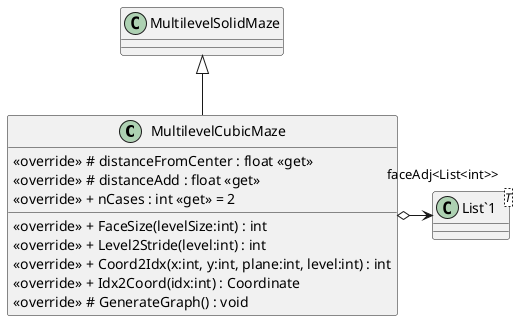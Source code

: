 @startuml
class MultilevelCubicMaze {
    <<override>> # distanceFromCenter : float <<get>>
    <<override>> # distanceAdd : float <<get>>
    <<override>> + nCases : int <<get>> = 2
    <<override>> + FaceSize(levelSize:int) : int
    <<override>> + Level2Stride(level:int) : int
    <<override>> + Coord2Idx(x:int, y:int, plane:int, level:int) : int
    <<override>> + Idx2Coord(idx:int) : Coordinate
    <<override>> # GenerateGraph() : void
}
class "List`1"<T> {
}
MultilevelSolidMaze <|-- MultilevelCubicMaze
MultilevelCubicMaze o-> "faceAdj<List<int>>" "List`1"
@enduml
